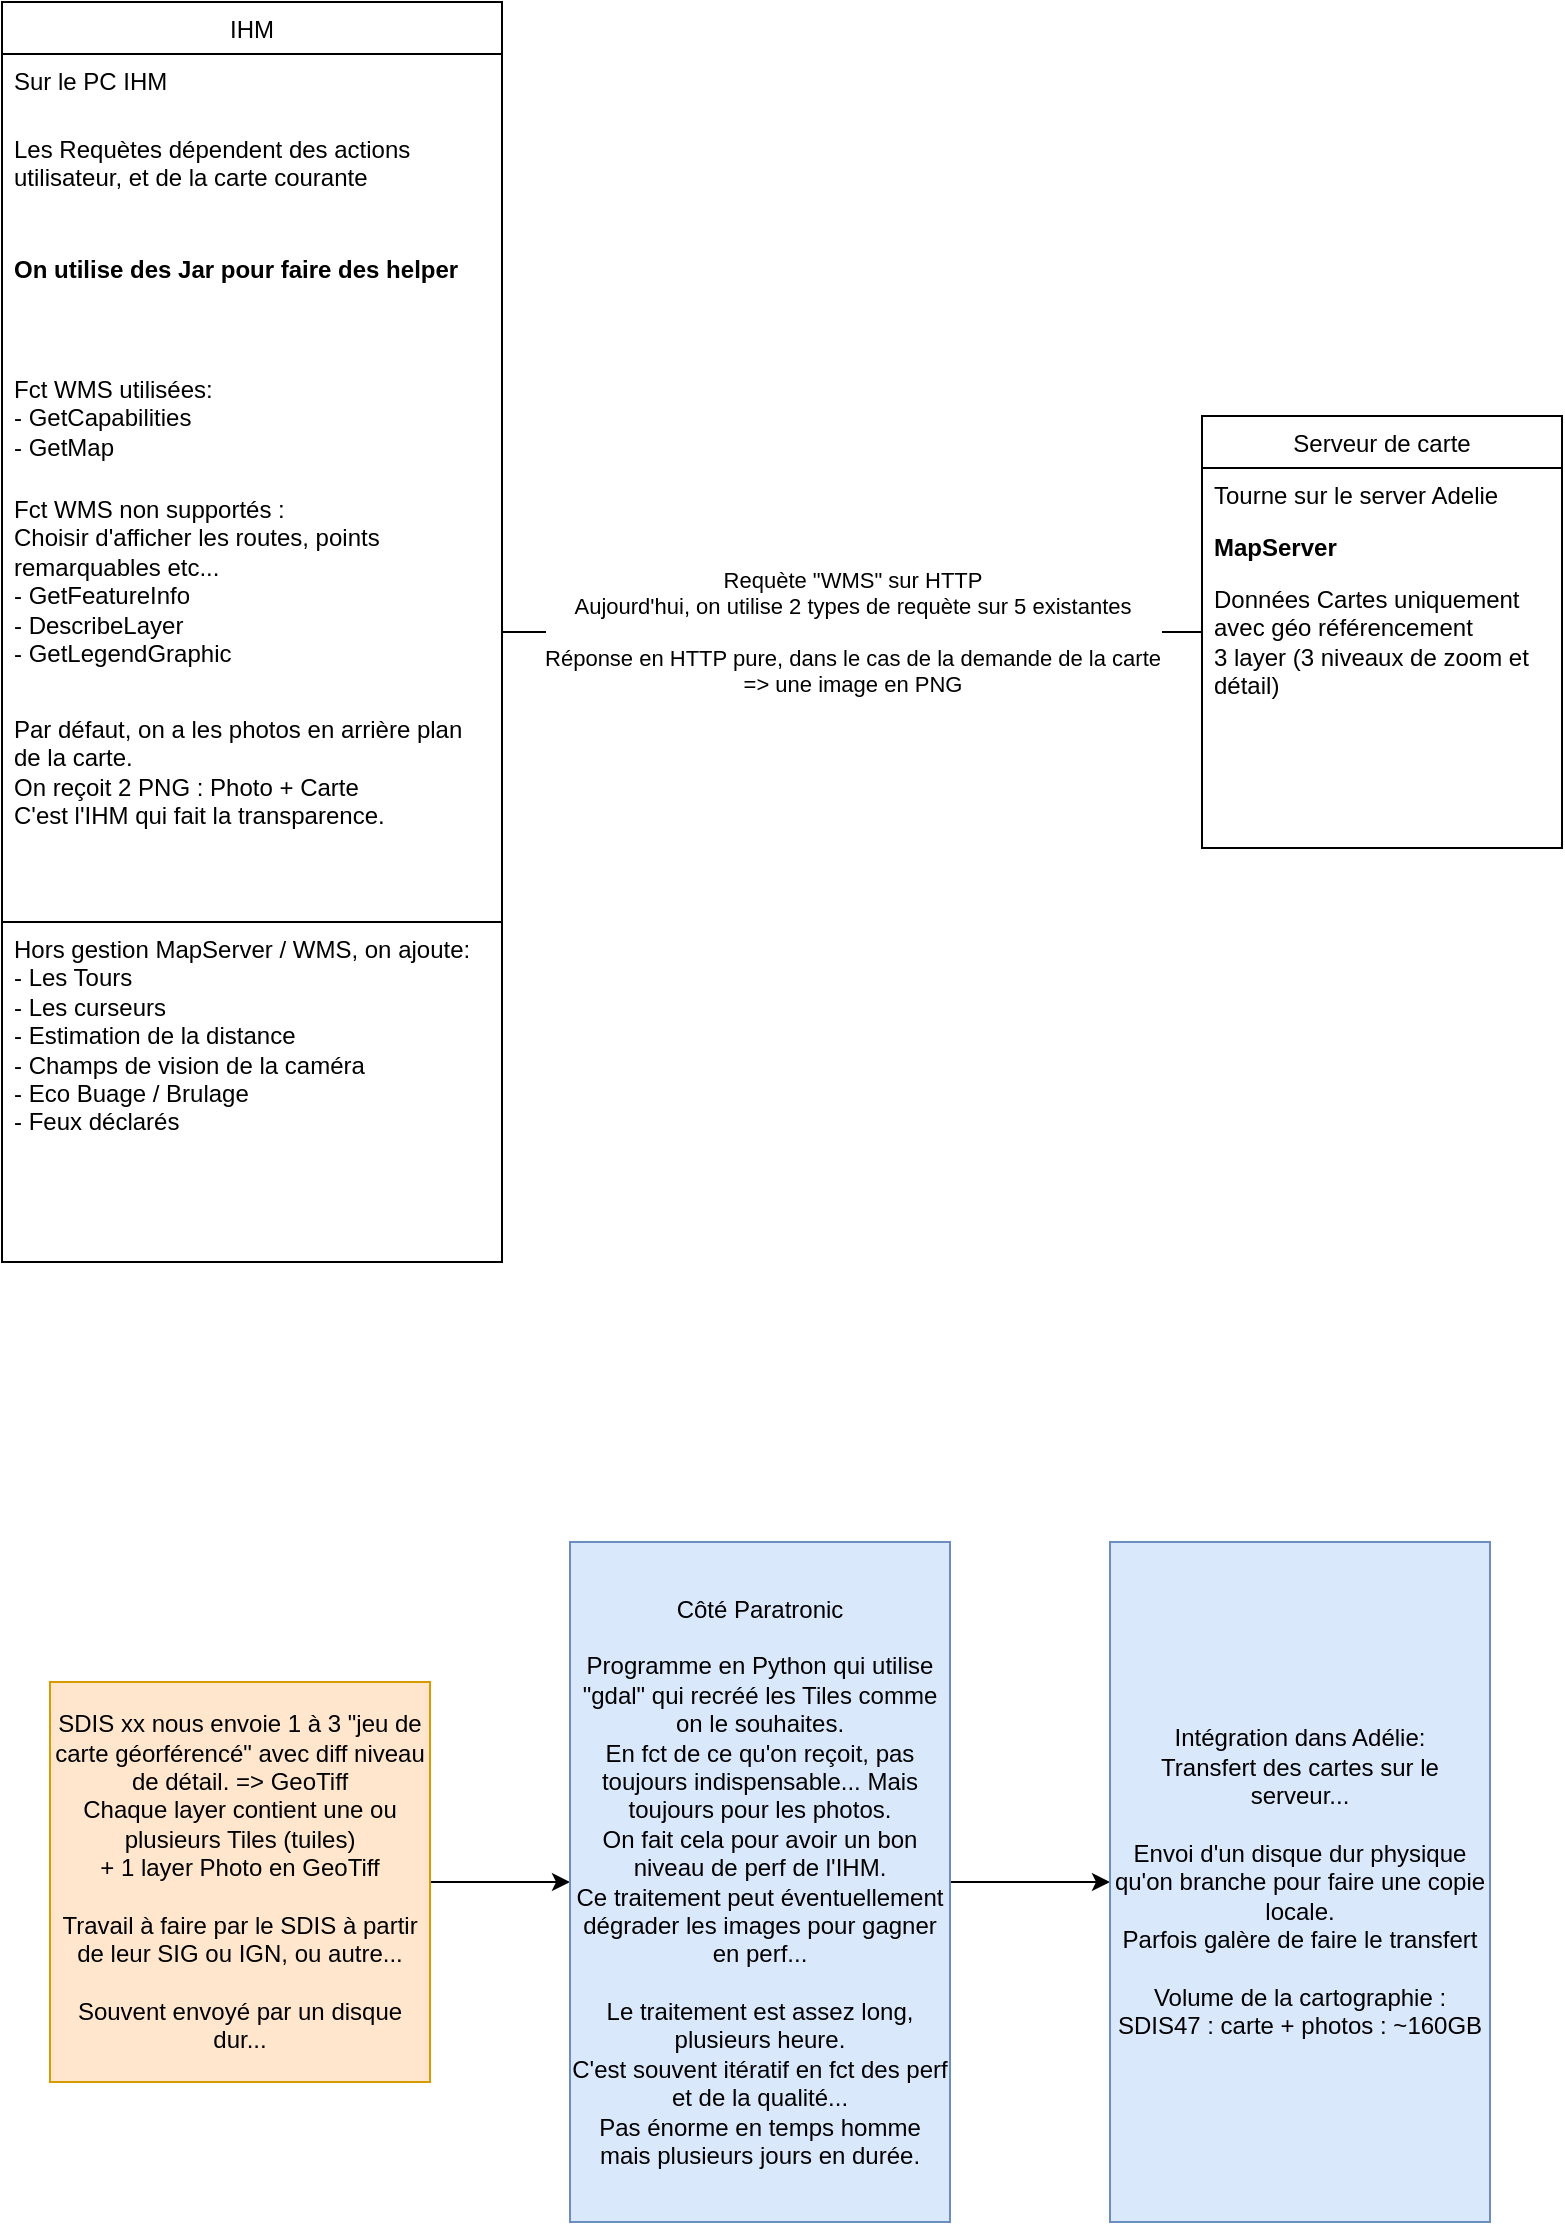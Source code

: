 <mxfile version="19.0.1" type="github">
  <diagram id="C5RBs43oDa-KdzZeNtuy" name="Page-1">
    <mxGraphModel dx="1418" dy="761" grid="1" gridSize="10" guides="1" tooltips="1" connect="1" arrows="1" fold="1" page="1" pageScale="1" pageWidth="827" pageHeight="1169" math="0" shadow="0">
      <root>
        <mxCell id="WIyWlLk6GJQsqaUBKTNV-0" />
        <mxCell id="WIyWlLk6GJQsqaUBKTNV-1" parent="WIyWlLk6GJQsqaUBKTNV-0" />
        <mxCell id="zkfFHV4jXpPFQw0GAbJ--0" value="IHM" style="swimlane;fontStyle=0;align=center;verticalAlign=top;childLayout=stackLayout;horizontal=1;startSize=26;horizontalStack=0;resizeParent=1;resizeLast=0;collapsible=1;marginBottom=0;rounded=0;shadow=0;strokeWidth=1;" parent="WIyWlLk6GJQsqaUBKTNV-1" vertex="1">
          <mxGeometry x="30" y="10" width="250" height="630" as="geometry">
            <mxRectangle x="230" y="140" width="160" height="26" as="alternateBounds" />
          </mxGeometry>
        </mxCell>
        <mxCell id="zkfFHV4jXpPFQw0GAbJ--2" value="Sur le PC IHM&#xa;&#xa;" style="text;align=left;verticalAlign=top;spacingLeft=4;spacingRight=4;overflow=hidden;rotatable=0;points=[[0,0.5],[1,0.5]];portConstraint=eastwest;rounded=0;shadow=0;html=0;whiteSpace=wrap;" parent="zkfFHV4jXpPFQw0GAbJ--0" vertex="1">
          <mxGeometry y="26" width="250" height="34" as="geometry" />
        </mxCell>
        <mxCell id="_39iRRSpKpRbyPDSIGC3-2" value="Les Requètes dépendent des actions utilisateur, et de la carte courante" style="text;align=left;verticalAlign=top;spacingLeft=4;spacingRight=4;overflow=hidden;rotatable=0;points=[[0,0.5],[1,0.5]];portConstraint=eastwest;rounded=0;shadow=0;html=0;whiteSpace=wrap;" vertex="1" parent="zkfFHV4jXpPFQw0GAbJ--0">
          <mxGeometry y="60" width="250" height="60" as="geometry" />
        </mxCell>
        <mxCell id="_39iRRSpKpRbyPDSIGC3-3" value="On utilise des Jar pour faire des helper" style="text;align=left;verticalAlign=top;spacingLeft=4;spacingRight=4;overflow=hidden;rotatable=0;points=[[0,0.5],[1,0.5]];portConstraint=eastwest;rounded=0;shadow=0;html=0;whiteSpace=wrap;fontStyle=1" vertex="1" parent="zkfFHV4jXpPFQw0GAbJ--0">
          <mxGeometry y="120" width="250" height="60" as="geometry" />
        </mxCell>
        <mxCell id="_39iRRSpKpRbyPDSIGC3-4" value="Fct WMS utilisées:&#xa;- GetCapabilities&#xa;- GetMap" style="text;align=left;verticalAlign=top;spacingLeft=4;spacingRight=4;overflow=hidden;rotatable=0;points=[[0,0.5],[1,0.5]];portConstraint=eastwest;rounded=0;shadow=0;html=0;whiteSpace=wrap;" vertex="1" parent="zkfFHV4jXpPFQw0GAbJ--0">
          <mxGeometry y="180" width="250" height="60" as="geometry" />
        </mxCell>
        <mxCell id="_39iRRSpKpRbyPDSIGC3-7" value="Fct WMS non supportés :&#xa;Choisir d&#39;afficher les routes, points remarquables etc...&#xa;- GetFeatureInfo&#xa;- DescribeLayer&#xa;- GetLegendGraphic" style="text;align=left;verticalAlign=top;spacingLeft=4;spacingRight=4;overflow=hidden;rotatable=0;points=[[0,0.5],[1,0.5]];portConstraint=eastwest;rounded=0;shadow=0;html=0;whiteSpace=wrap;" vertex="1" parent="zkfFHV4jXpPFQw0GAbJ--0">
          <mxGeometry y="240" width="250" height="110" as="geometry" />
        </mxCell>
        <mxCell id="_39iRRSpKpRbyPDSIGC3-11" value="Par défaut, on a les photos en arrière plan de la carte.&#xa;On reçoit 2 PNG : Photo + Carte&#xa;C&#39;est l&#39;IHM qui fait la transparence." style="text;align=left;verticalAlign=top;spacingLeft=4;spacingRight=4;overflow=hidden;rotatable=0;points=[[0,0.5],[1,0.5]];portConstraint=eastwest;rounded=0;shadow=0;html=0;whiteSpace=wrap;" vertex="1" parent="zkfFHV4jXpPFQw0GAbJ--0">
          <mxGeometry y="350" width="250" height="110" as="geometry" />
        </mxCell>
        <mxCell id="_39iRRSpKpRbyPDSIGC3-6" value="Hors gestion MapServer / WMS, on ajoute:&#xa;- Les Tours&#xa;- Les curseurs&#xa;- Estimation de la distance&#xa;- Champs de vision de la caméra&#xa;- Eco Buage / Brulage&#xa;- Feux déclarés" style="text;align=left;verticalAlign=top;spacingLeft=4;spacingRight=4;overflow=hidden;rotatable=0;points=[[0,0.5],[1,0.5]];portConstraint=eastwest;rounded=0;shadow=0;html=0;whiteSpace=wrap;container=0;strokeColor=default;" vertex="1" parent="zkfFHV4jXpPFQw0GAbJ--0">
          <mxGeometry y="460" width="250" height="170" as="geometry" />
        </mxCell>
        <mxCell id="zkfFHV4jXpPFQw0GAbJ--17" value="Serveur de carte" style="swimlane;fontStyle=0;align=center;verticalAlign=top;childLayout=stackLayout;horizontal=1;startSize=26;horizontalStack=0;resizeParent=1;resizeLast=0;collapsible=1;marginBottom=0;rounded=0;shadow=0;strokeWidth=1;" parent="WIyWlLk6GJQsqaUBKTNV-1" vertex="1">
          <mxGeometry x="630" y="217" width="180" height="216" as="geometry">
            <mxRectangle x="550" y="140" width="160" height="26" as="alternateBounds" />
          </mxGeometry>
        </mxCell>
        <mxCell id="zkfFHV4jXpPFQw0GAbJ--18" value="Tourne sur le server Adelie" style="text;align=left;verticalAlign=top;spacingLeft=4;spacingRight=4;overflow=hidden;rotatable=0;points=[[0,0.5],[1,0.5]];portConstraint=eastwest;" parent="zkfFHV4jXpPFQw0GAbJ--17" vertex="1">
          <mxGeometry y="26" width="180" height="26" as="geometry" />
        </mxCell>
        <mxCell id="zkfFHV4jXpPFQw0GAbJ--19" value="MapServer" style="text;align=left;verticalAlign=top;spacingLeft=4;spacingRight=4;overflow=hidden;rotatable=0;points=[[0,0.5],[1,0.5]];portConstraint=eastwest;rounded=0;shadow=0;html=0;fontStyle=1" parent="zkfFHV4jXpPFQw0GAbJ--17" vertex="1">
          <mxGeometry y="52" width="180" height="26" as="geometry" />
        </mxCell>
        <mxCell id="_39iRRSpKpRbyPDSIGC3-8" value="Données Cartes uniquement avec géo référencement&#xa;3 layer (3 niveaux de zoom et détail)" style="text;align=left;verticalAlign=top;spacingLeft=4;spacingRight=4;overflow=hidden;rotatable=0;points=[[0,0.5],[1,0.5]];portConstraint=eastwest;rounded=0;shadow=0;html=0;fontStyle=0;whiteSpace=wrap;" vertex="1" parent="zkfFHV4jXpPFQw0GAbJ--17">
          <mxGeometry y="78" width="180" height="82" as="geometry" />
        </mxCell>
        <mxCell id="_39iRRSpKpRbyPDSIGC3-1" value="Requète &quot;WMS&quot; sur HTTP&lt;br&gt;Aujourd&#39;hui, on utilise 2 types de requète sur 5 existantes&lt;br&gt;&lt;br&gt;Réponse en HTTP pure, dans le cas de la demande de la carte&lt;br&gt;=&amp;gt; une image en PNG" style="endArrow=none;html=1;rounded=0;" edge="1" parent="WIyWlLk6GJQsqaUBKTNV-1" source="zkfFHV4jXpPFQw0GAbJ--0" target="zkfFHV4jXpPFQw0GAbJ--17">
          <mxGeometry width="50" height="50" relative="1" as="geometry">
            <mxPoint x="390" y="390" as="sourcePoint" />
            <mxPoint x="630" y="172" as="targetPoint" />
          </mxGeometry>
        </mxCell>
        <mxCell id="_39iRRSpKpRbyPDSIGC3-13" value="" style="edgeStyle=orthogonalEdgeStyle;rounded=0;orthogonalLoop=1;jettySize=auto;html=1;" edge="1" parent="WIyWlLk6GJQsqaUBKTNV-1" source="_39iRRSpKpRbyPDSIGC3-10" target="_39iRRSpKpRbyPDSIGC3-12">
          <mxGeometry relative="1" as="geometry" />
        </mxCell>
        <mxCell id="_39iRRSpKpRbyPDSIGC3-10" value="SDIS xx nous envoie 1 à 3 &quot;jeu de carte géorférencé&quot; avec diff niveau de détail. =&amp;gt; GeoTiff&lt;br&gt;Chaque layer contient une ou plusieurs Tiles (tuiles)&lt;br&gt;+ 1 layer Photo en GeoTiff&lt;br&gt;&lt;br&gt;Travail à faire par le SDIS à partir de leur SIG ou IGN, ou autre...&lt;br&gt;&lt;br&gt;Souvent envoyé par un disque dur..." style="rounded=0;whiteSpace=wrap;html=1;strokeColor=#d79b00;fillColor=#ffe6cc;" vertex="1" parent="WIyWlLk6GJQsqaUBKTNV-1">
          <mxGeometry x="54" y="850" width="190" height="200" as="geometry" />
        </mxCell>
        <mxCell id="_39iRRSpKpRbyPDSIGC3-15" value="" style="edgeStyle=orthogonalEdgeStyle;rounded=0;orthogonalLoop=1;jettySize=auto;html=1;" edge="1" parent="WIyWlLk6GJQsqaUBKTNV-1" source="_39iRRSpKpRbyPDSIGC3-12" target="_39iRRSpKpRbyPDSIGC3-14">
          <mxGeometry relative="1" as="geometry" />
        </mxCell>
        <mxCell id="_39iRRSpKpRbyPDSIGC3-12" value="Côté Paratronic&lt;br&gt;&lt;br&gt;Programme en Python qui utilise &quot;gdal&quot; qui recréé les Tiles comme on le souhaites.&lt;br&gt;En fct de ce qu&#39;on reçoit, pas toujours indispensable... Mais toujours pour les photos.&lt;br&gt;On fait cela pour avoir un bon niveau de perf de l&#39;IHM.&lt;br&gt;Ce traitement peut éventuellement dégrader les images pour gagner en perf...&lt;br&gt;&lt;br&gt;Le traitement est assez long, plusieurs heure.&lt;br&gt;C&#39;est souvent itératif en fct des perf et de la qualité...&lt;br&gt;Pas énorme en temps homme mais plusieurs jours en durée." style="rounded=0;whiteSpace=wrap;html=1;strokeColor=#6c8ebf;fillColor=#dae8fc;" vertex="1" parent="WIyWlLk6GJQsqaUBKTNV-1">
          <mxGeometry x="314" y="780" width="190" height="340" as="geometry" />
        </mxCell>
        <mxCell id="_39iRRSpKpRbyPDSIGC3-14" value="Intégration dans Adélie:&lt;br&gt;Transfert des cartes sur le serveur...&lt;br&gt;&lt;br&gt;Envoi d&#39;un disque dur physique qu&#39;on branche pour faire une copie locale.&lt;br&gt;Parfois galère de faire le transfert&lt;br&gt;&lt;br&gt;Volume de la cartographie :&lt;br&gt;SDIS47 : carte + photos : ~160GB" style="rounded=0;whiteSpace=wrap;html=1;strokeColor=#6c8ebf;fillColor=#dae8fc;" vertex="1" parent="WIyWlLk6GJQsqaUBKTNV-1">
          <mxGeometry x="584" y="780" width="190" height="340" as="geometry" />
        </mxCell>
      </root>
    </mxGraphModel>
  </diagram>
</mxfile>
